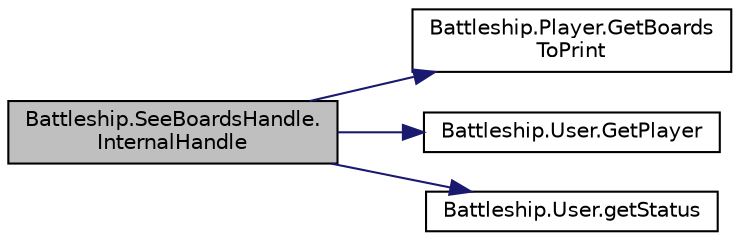 digraph "Battleship.SeeBoardsHandle.InternalHandle"
{
 // INTERACTIVE_SVG=YES
 // LATEX_PDF_SIZE
  edge [fontname="Helvetica",fontsize="10",labelfontname="Helvetica",labelfontsize="10"];
  node [fontname="Helvetica",fontsize="10",shape=record];
  rankdir="LR";
  Node1 [label="Battleship.SeeBoardsHandle.\lInternalHandle",height=0.2,width=0.4,color="black", fillcolor="grey75", style="filled", fontcolor="black",tooltip="Procesa el mensaje \"ver tableros\" y retorna true; retorna false en caso contrario."];
  Node1 -> Node2 [color="midnightblue",fontsize="10",style="solid",fontname="Helvetica"];
  Node2 [label="Battleship.Player.GetBoards\lToPrint",height=0.2,width=0.4,color="black", fillcolor="white", style="filled",URL="$classBattleship_1_1Player.html#a43158c124b4904b74cd582173617b0e5",tooltip="El método accede a ambos tableros de los barcos, los cuales contienen un método que retorna el tabler..."];
  Node1 -> Node3 [color="midnightblue",fontsize="10",style="solid",fontname="Helvetica"];
  Node3 [label="Battleship.User.GetPlayer",height=0.2,width=0.4,color="black", fillcolor="white", style="filled",URL="$classBattleship_1_1User.html#ad3a06493a52e9c0304c9e643d7218d09",tooltip="Retorna el Player del usuario"];
  Node1 -> Node4 [color="midnightblue",fontsize="10",style="solid",fontname="Helvetica"];
  Node4 [label="Battleship.User.getStatus",height=0.2,width=0.4,color="black", fillcolor="white", style="filled",URL="$classBattleship_1_1User.html#ae8ab56094bbf8ce70723d437842a6b9f",tooltip="Retorna el estado del usuario"];
}
